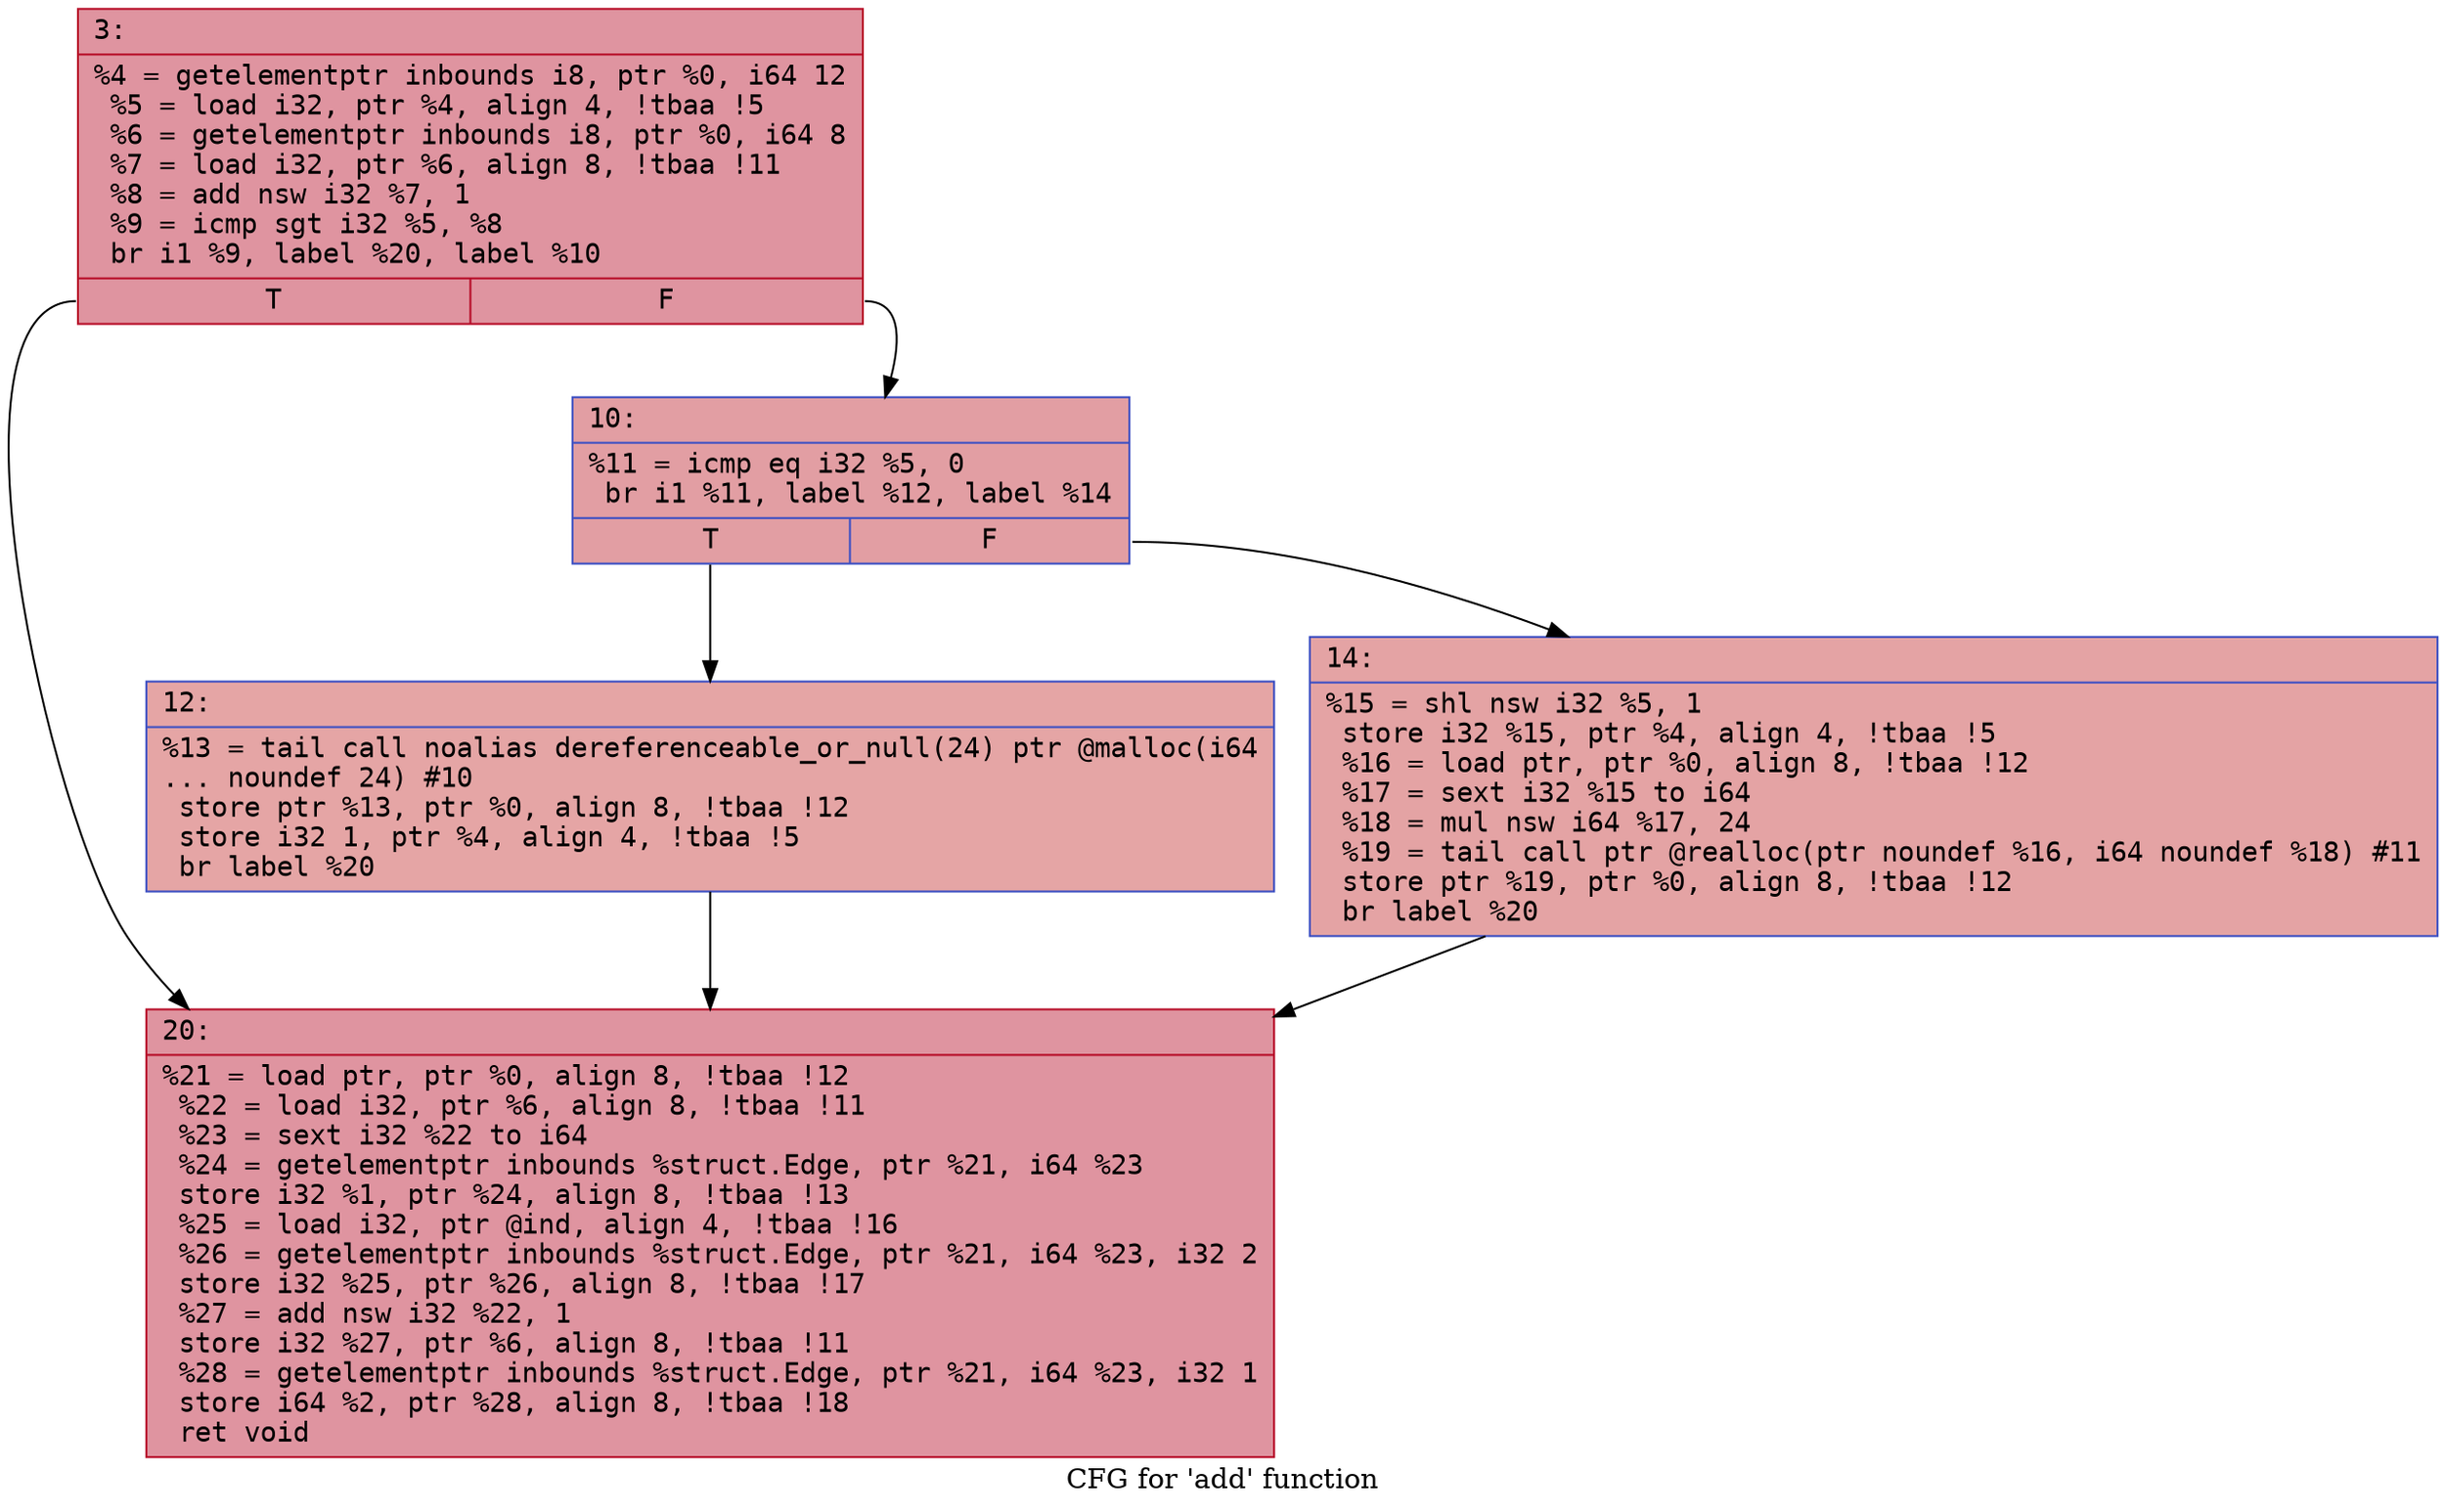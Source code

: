 digraph "CFG for 'add' function" {
	label="CFG for 'add' function";

	Node0x616942fd2d80 [shape=record,color="#b70d28ff", style=filled, fillcolor="#b70d2870" fontname="Courier",label="{3:\l|  %4 = getelementptr inbounds i8, ptr %0, i64 12\l  %5 = load i32, ptr %4, align 4, !tbaa !5\l  %6 = getelementptr inbounds i8, ptr %0, i64 8\l  %7 = load i32, ptr %6, align 8, !tbaa !11\l  %8 = add nsw i32 %7, 1\l  %9 = icmp sgt i32 %5, %8\l  br i1 %9, label %20, label %10\l|{<s0>T|<s1>F}}"];
	Node0x616942fd2d80:s0 -> Node0x616942fd4a60[tooltip="3 -> 20\nProbability 50.00%" ];
	Node0x616942fd2d80:s1 -> Node0x616942fd4b00[tooltip="3 -> 10\nProbability 50.00%" ];
	Node0x616942fd4b00 [shape=record,color="#3d50c3ff", style=filled, fillcolor="#be242e70" fontname="Courier",label="{10:\l|  %11 = icmp eq i32 %5, 0\l  br i1 %11, label %12, label %14\l|{<s0>T|<s1>F}}"];
	Node0x616942fd4b00:s0 -> Node0x616942fd4ce0[tooltip="10 -> 12\nProbability 37.50%" ];
	Node0x616942fd4b00:s1 -> Node0x616942fd4d40[tooltip="10 -> 14\nProbability 62.50%" ];
	Node0x616942fd4ce0 [shape=record,color="#3d50c3ff", style=filled, fillcolor="#c5333470" fontname="Courier",label="{12:\l|  %13 = tail call noalias dereferenceable_or_null(24) ptr @malloc(i64\l... noundef 24) #10\l  store ptr %13, ptr %0, align 8, !tbaa !12\l  store i32 1, ptr %4, align 4, !tbaa !5\l  br label %20\l}"];
	Node0x616942fd4ce0 -> Node0x616942fd4a60[tooltip="12 -> 20\nProbability 100.00%" ];
	Node0x616942fd4d40 [shape=record,color="#3d50c3ff", style=filled, fillcolor="#c32e3170" fontname="Courier",label="{14:\l|  %15 = shl nsw i32 %5, 1\l  store i32 %15, ptr %4, align 4, !tbaa !5\l  %16 = load ptr, ptr %0, align 8, !tbaa !12\l  %17 = sext i32 %15 to i64\l  %18 = mul nsw i64 %17, 24\l  %19 = tail call ptr @realloc(ptr noundef %16, i64 noundef %18) #11\l  store ptr %19, ptr %0, align 8, !tbaa !12\l  br label %20\l}"];
	Node0x616942fd4d40 -> Node0x616942fd4a60[tooltip="14 -> 20\nProbability 100.00%" ];
	Node0x616942fd4a60 [shape=record,color="#b70d28ff", style=filled, fillcolor="#b70d2870" fontname="Courier",label="{20:\l|  %21 = load ptr, ptr %0, align 8, !tbaa !12\l  %22 = load i32, ptr %6, align 8, !tbaa !11\l  %23 = sext i32 %22 to i64\l  %24 = getelementptr inbounds %struct.Edge, ptr %21, i64 %23\l  store i32 %1, ptr %24, align 8, !tbaa !13\l  %25 = load i32, ptr @ind, align 4, !tbaa !16\l  %26 = getelementptr inbounds %struct.Edge, ptr %21, i64 %23, i32 2\l  store i32 %25, ptr %26, align 8, !tbaa !17\l  %27 = add nsw i32 %22, 1\l  store i32 %27, ptr %6, align 8, !tbaa !11\l  %28 = getelementptr inbounds %struct.Edge, ptr %21, i64 %23, i32 1\l  store i64 %2, ptr %28, align 8, !tbaa !18\l  ret void\l}"];
}
